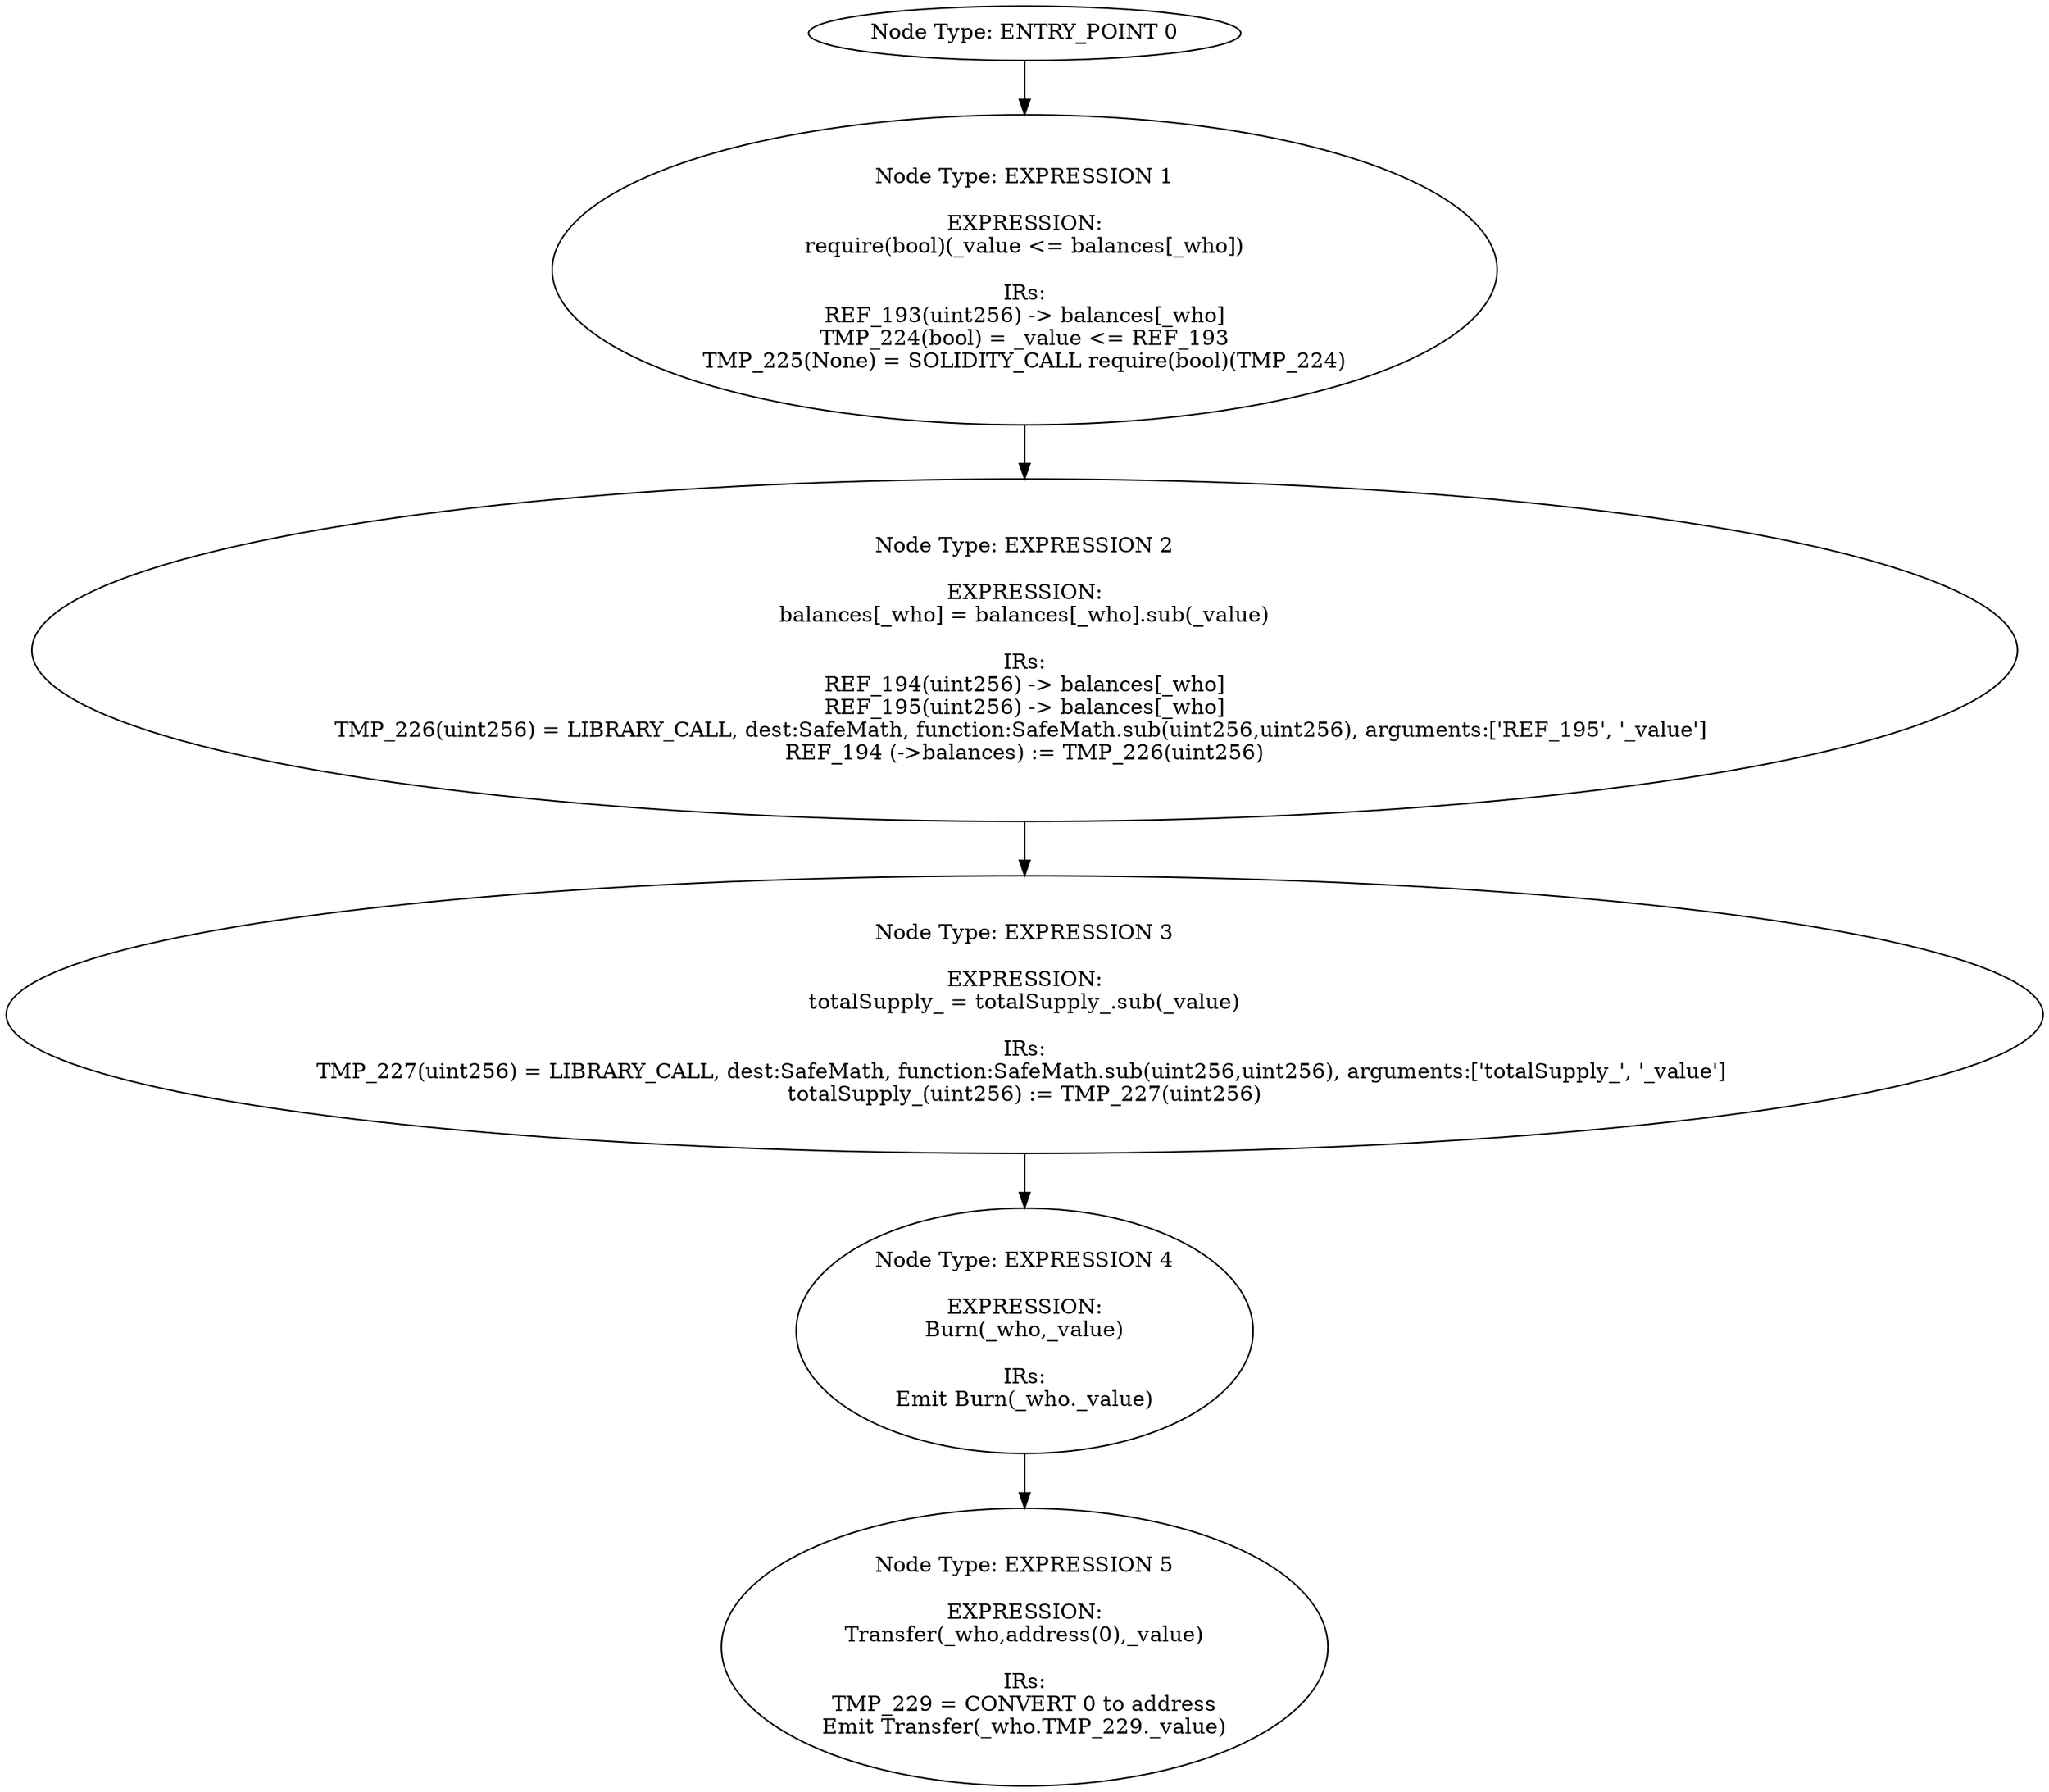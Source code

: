 digraph{
0[label="Node Type: ENTRY_POINT 0
"];
0->1;
1[label="Node Type: EXPRESSION 1

EXPRESSION:
require(bool)(_value <= balances[_who])

IRs:
REF_193(uint256) -> balances[_who]
TMP_224(bool) = _value <= REF_193
TMP_225(None) = SOLIDITY_CALL require(bool)(TMP_224)"];
1->2;
2[label="Node Type: EXPRESSION 2

EXPRESSION:
balances[_who] = balances[_who].sub(_value)

IRs:
REF_194(uint256) -> balances[_who]
REF_195(uint256) -> balances[_who]
TMP_226(uint256) = LIBRARY_CALL, dest:SafeMath, function:SafeMath.sub(uint256,uint256), arguments:['REF_195', '_value'] 
REF_194 (->balances) := TMP_226(uint256)"];
2->3;
3[label="Node Type: EXPRESSION 3

EXPRESSION:
totalSupply_ = totalSupply_.sub(_value)

IRs:
TMP_227(uint256) = LIBRARY_CALL, dest:SafeMath, function:SafeMath.sub(uint256,uint256), arguments:['totalSupply_', '_value'] 
totalSupply_(uint256) := TMP_227(uint256)"];
3->4;
4[label="Node Type: EXPRESSION 4

EXPRESSION:
Burn(_who,_value)

IRs:
Emit Burn(_who._value)"];
4->5;
5[label="Node Type: EXPRESSION 5

EXPRESSION:
Transfer(_who,address(0),_value)

IRs:
TMP_229 = CONVERT 0 to address
Emit Transfer(_who.TMP_229._value)"];
}
